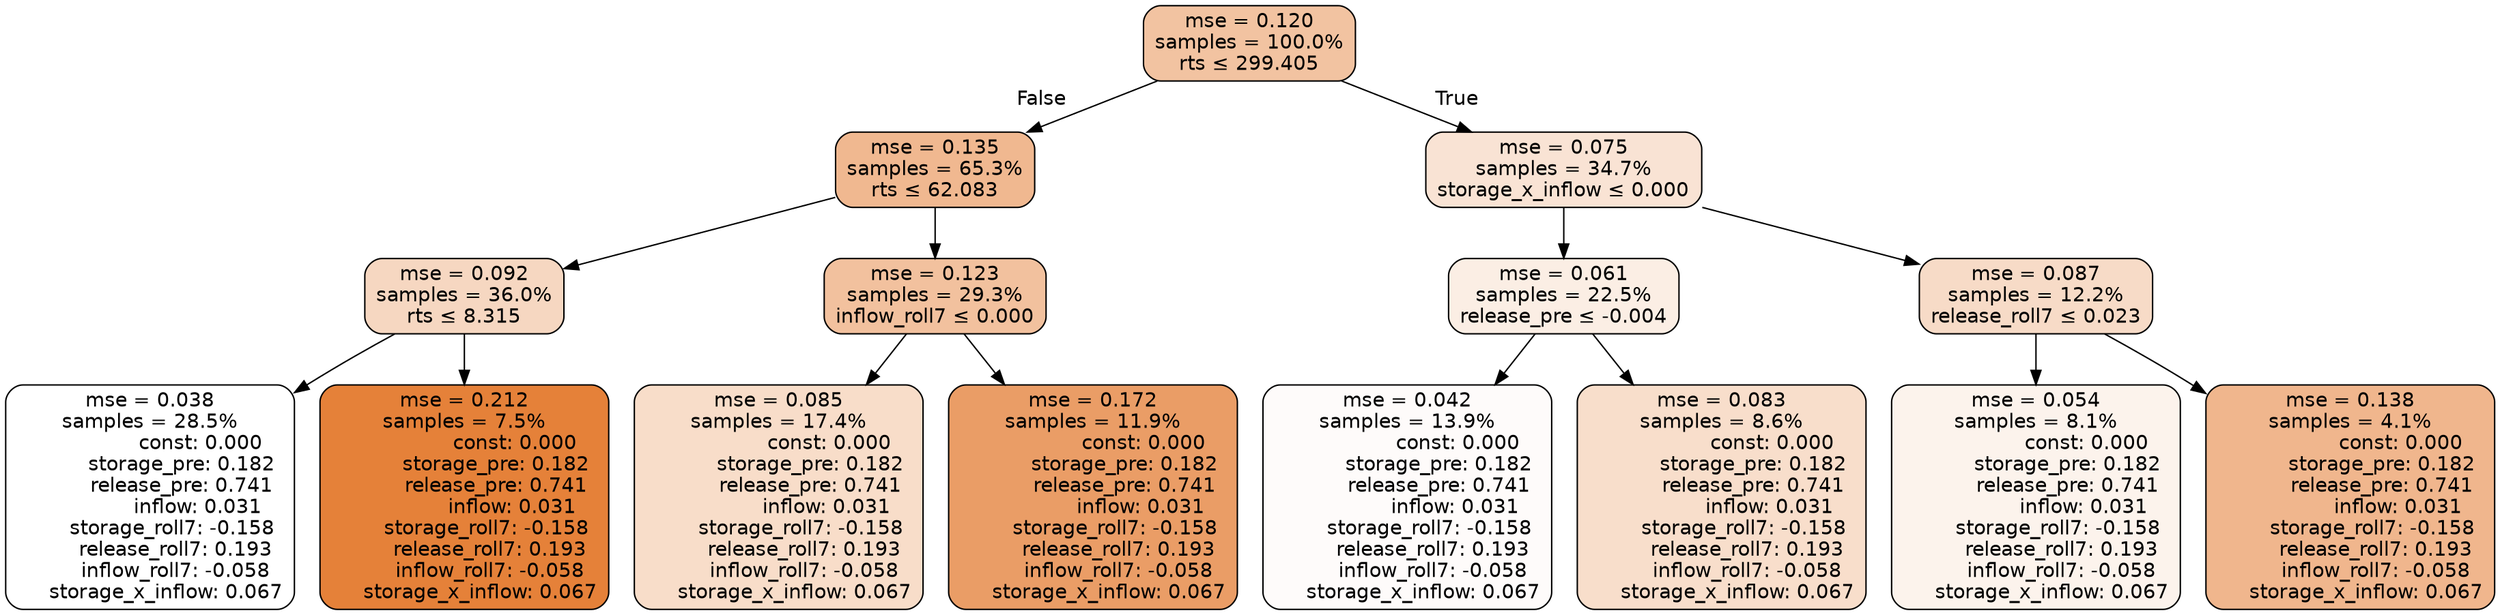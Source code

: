 digraph tree {
node [shape=rectangle, style="filled, rounded", color="black", fontname=helvetica] ;
edge [fontname=helvetica] ;
	"0" [label="mse = 0.120
samples = 100.0%
rts &le; 299.405", fillcolor="#f2c3a1"]
	"1" [label="mse = 0.135
samples = 65.3%
rts &le; 62.083", fillcolor="#f0b890"]
	"2" [label="mse = 0.092
samples = 36.0%
rts &le; 8.315", fillcolor="#f6d7c1"]
	"3" [label="mse = 0.038
samples = 28.5%
                const: 0.000
          storage_pre: 0.182
          release_pre: 0.741
               inflow: 0.031
       storage_roll7: -0.158
        release_roll7: 0.193
        inflow_roll7: -0.058
     storage_x_inflow: 0.067", fillcolor="#ffffff"]
	"4" [label="mse = 0.212
samples = 7.5%
                const: 0.000
          storage_pre: 0.182
          release_pre: 0.741
               inflow: 0.031
       storage_roll7: -0.158
        release_roll7: 0.193
        inflow_roll7: -0.058
     storage_x_inflow: 0.067", fillcolor="#e58139"]
	"5" [label="mse = 0.123
samples = 29.3%
inflow_roll7 &le; 0.000", fillcolor="#f2c19e"]
	"6" [label="mse = 0.085
samples = 17.4%
                const: 0.000
          storage_pre: 0.182
          release_pre: 0.741
               inflow: 0.031
       storage_roll7: -0.158
        release_roll7: 0.193
        inflow_roll7: -0.058
     storage_x_inflow: 0.067", fillcolor="#f8ddc9"]
	"7" [label="mse = 0.172
samples = 11.9%
                const: 0.000
          storage_pre: 0.182
          release_pre: 0.741
               inflow: 0.031
       storage_roll7: -0.158
        release_roll7: 0.193
        inflow_roll7: -0.058
     storage_x_inflow: 0.067", fillcolor="#ea9d66"]
	"8" [label="mse = 0.075
samples = 34.7%
storage_x_inflow &le; 0.000", fillcolor="#f9e3d4"]
	"9" [label="mse = 0.061
samples = 22.5%
release_pre &le; -0.004", fillcolor="#fbeee4"]
	"10" [label="mse = 0.042
samples = 13.9%
                const: 0.000
          storage_pre: 0.182
          release_pre: 0.741
               inflow: 0.031
       storage_roll7: -0.158
        release_roll7: 0.193
        inflow_roll7: -0.058
     storage_x_inflow: 0.067", fillcolor="#fefbfa"]
	"11" [label="mse = 0.083
samples = 8.6%
                const: 0.000
          storage_pre: 0.182
          release_pre: 0.741
               inflow: 0.031
       storage_roll7: -0.158
        release_roll7: 0.193
        inflow_roll7: -0.058
     storage_x_inflow: 0.067", fillcolor="#f8decb"]
	"12" [label="mse = 0.087
samples = 12.2%
release_roll7 &le; 0.023", fillcolor="#f7dbc7"]
	"13" [label="mse = 0.054
samples = 8.1%
                const: 0.000
          storage_pre: 0.182
          release_pre: 0.741
               inflow: 0.031
       storage_roll7: -0.158
        release_roll7: 0.193
        inflow_roll7: -0.058
     storage_x_inflow: 0.067", fillcolor="#fcf3ec"]
	"14" [label="mse = 0.138
samples = 4.1%
                const: 0.000
          storage_pre: 0.182
          release_pre: 0.741
               inflow: 0.031
       storage_roll7: -0.158
        release_roll7: 0.193
        inflow_roll7: -0.058
     storage_x_inflow: 0.067", fillcolor="#f0b68d"]

	"0" -> "1" [labeldistance=2.5, labelangle=45, headlabel="False"]
	"1" -> "2"
	"2" -> "3"
	"2" -> "4"
	"1" -> "5"
	"5" -> "6"
	"5" -> "7"
	"0" -> "8" [labeldistance=2.5, labelangle=-45, headlabel="True"]
	"8" -> "9"
	"9" -> "10"
	"9" -> "11"
	"8" -> "12"
	"12" -> "13"
	"12" -> "14"
}